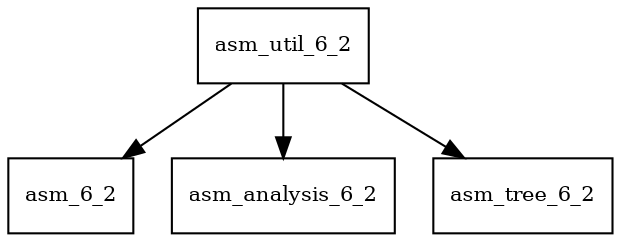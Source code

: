 digraph asm_util_6_2_dependencies {
  node [shape = box, fontsize=10.0];
  asm_util_6_2 -> asm_6_2;
  asm_util_6_2 -> asm_analysis_6_2;
  asm_util_6_2 -> asm_tree_6_2;
}
